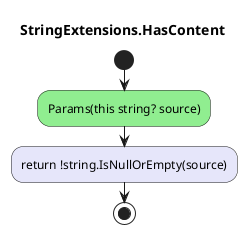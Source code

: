 @startuml StringExtensions.HasContent
title StringExtensions.HasContent
start
#LightGreen:Params(this string? source);
#Lavender:return !string.IsNullOrEmpty(source);
stop
@enduml
